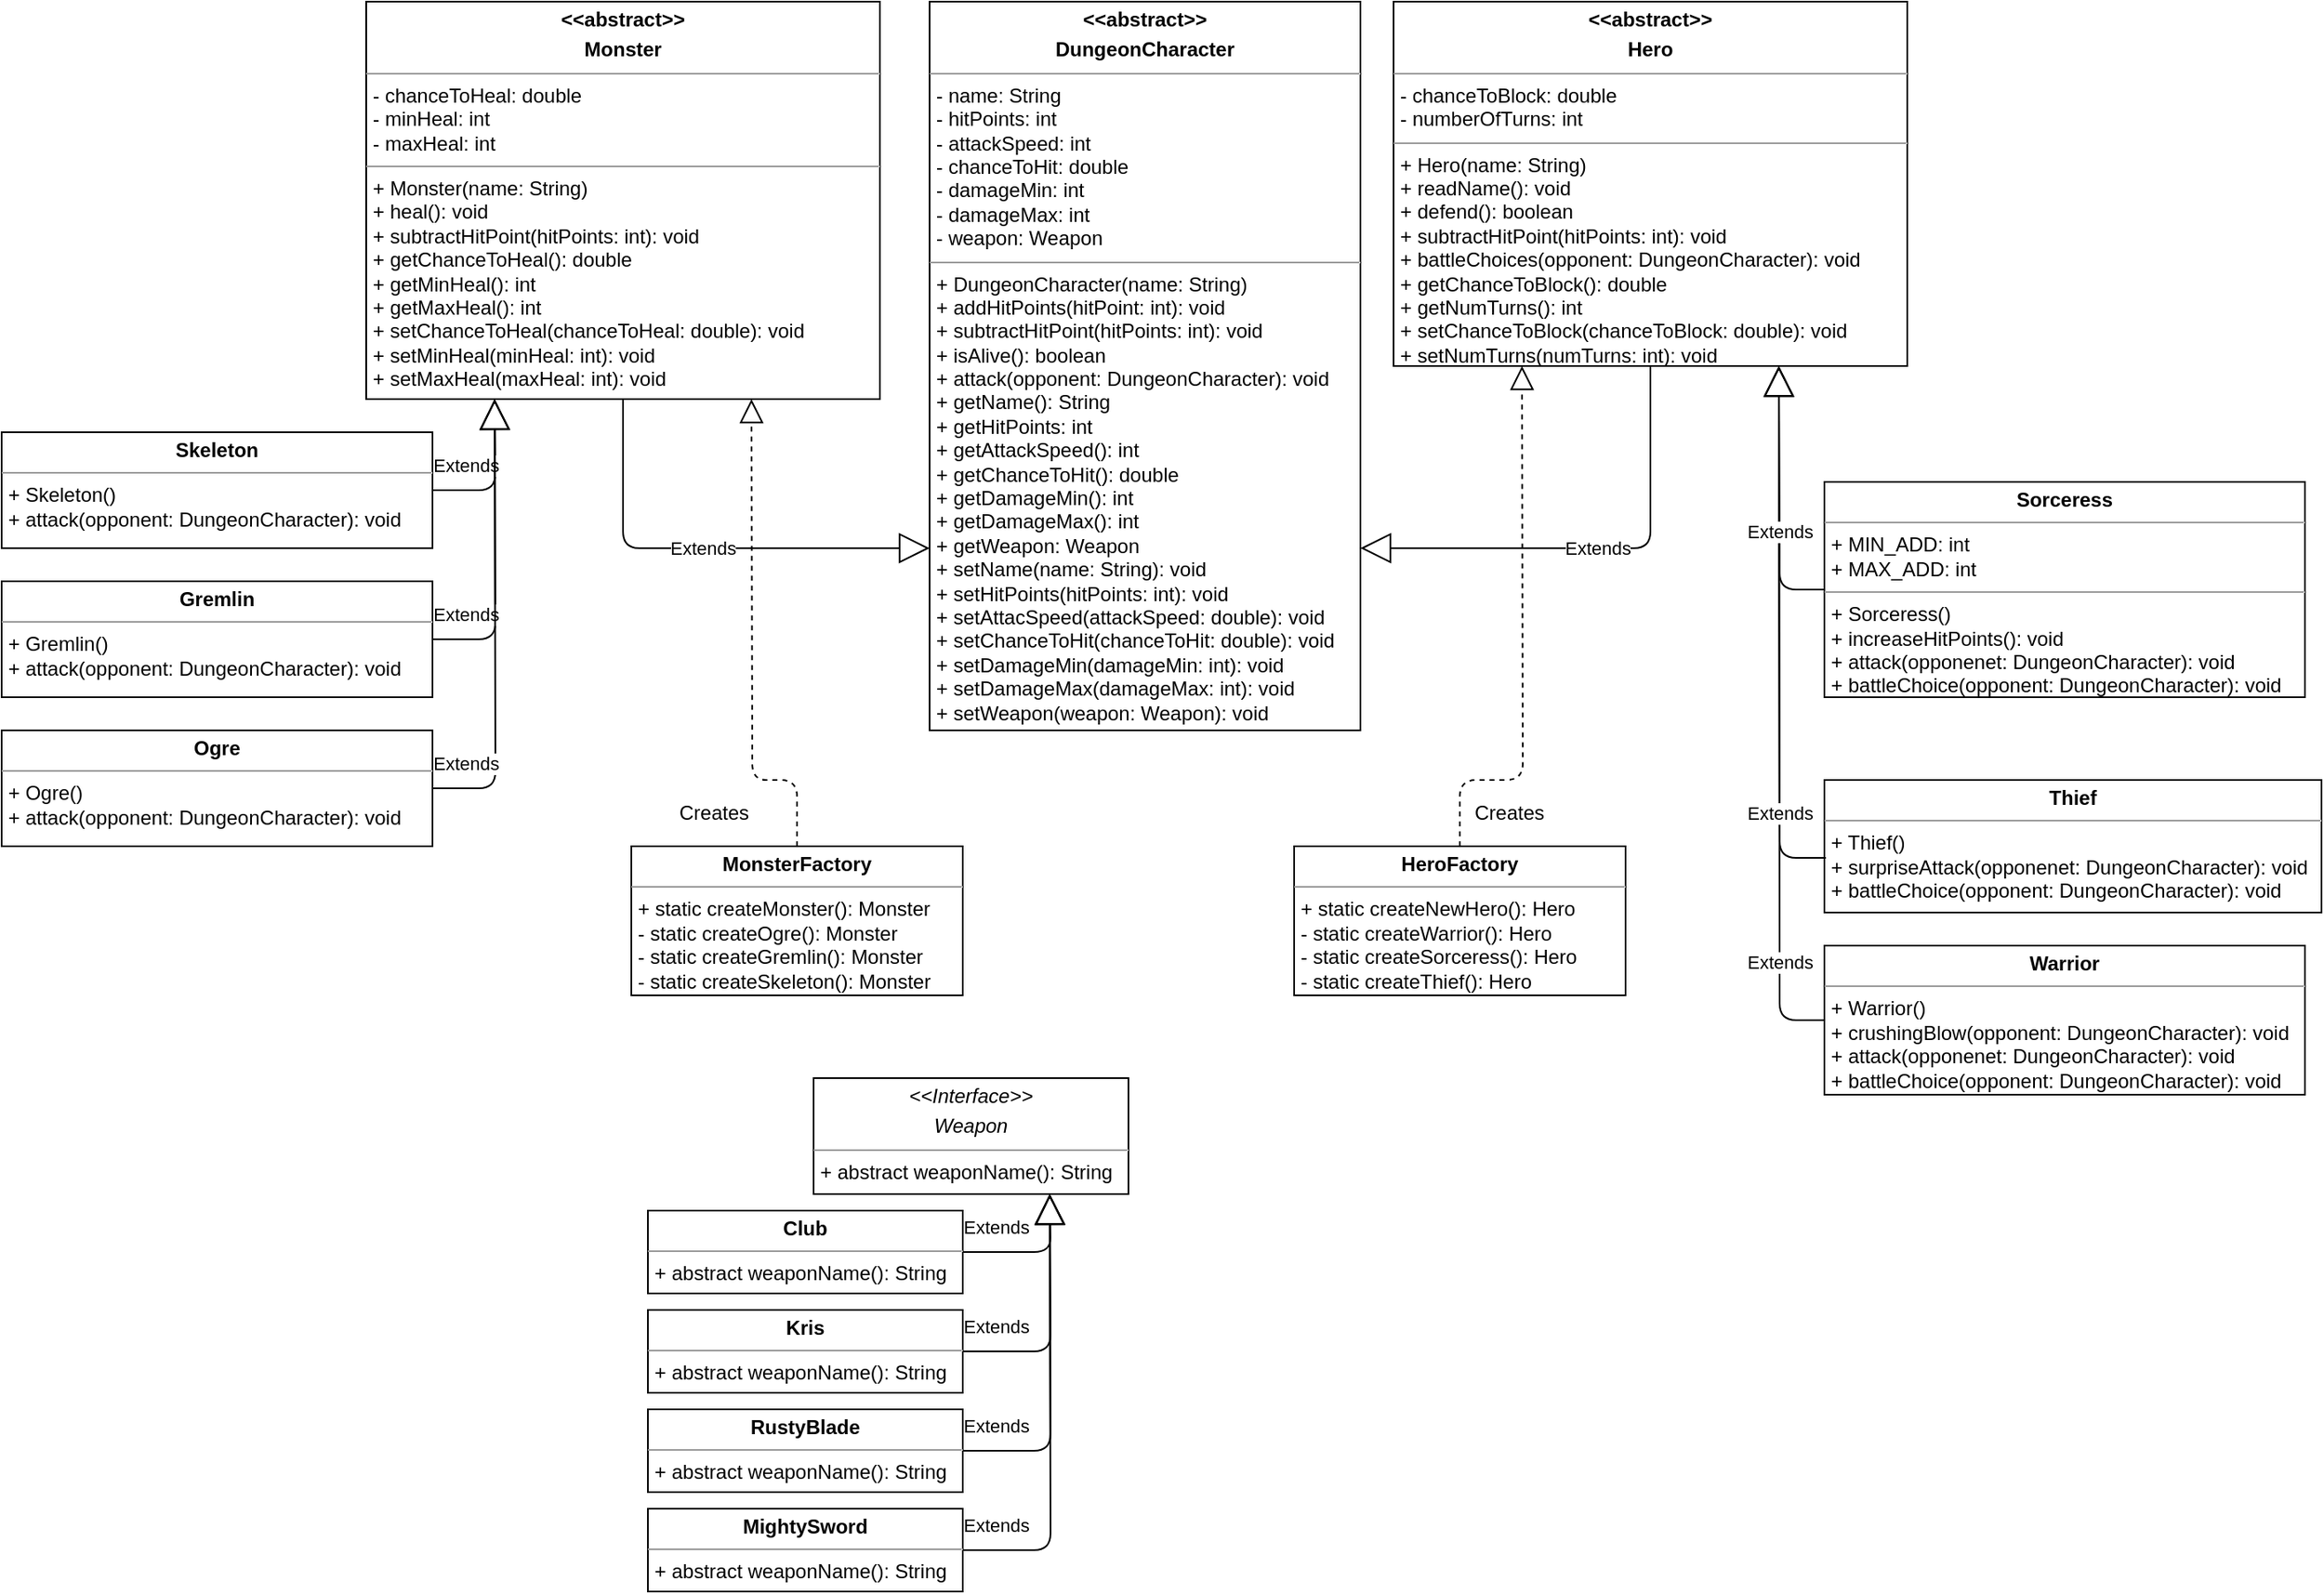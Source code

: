 <mxfile version="13.0.3" type="device"><diagram id="IAG4AaAyW2s66A7S8sgW" name="Page-1"><mxGraphModel dx="2270" dy="1333" grid="1" gridSize="10" guides="1" tooltips="1" connect="1" arrows="1" fold="1" page="1" pageScale="1" pageWidth="850" pageHeight="1100" math="0" shadow="0"><root><mxCell id="0"/><mxCell id="1" parent="0"/><mxCell id="PIc8OaG-9r2EX1-r20yB-1" value="&lt;p style=&quot;margin: 0px ; margin-top: 4px ; text-align: center&quot;&gt;&lt;b&gt;MonsterFactory&lt;br&gt;&lt;/b&gt;&lt;/p&gt;&lt;hr size=&quot;1&quot;&gt;&lt;p style=&quot;margin: 0px ; margin-left: 4px&quot;&gt;+ static createMonster(): Monster&lt;/p&gt;&lt;p style=&quot;margin: 0px ; margin-left: 4px&quot;&gt;- static createOgre(): Monster&lt;/p&gt;&lt;p style=&quot;margin: 0px ; margin-left: 4px&quot;&gt;- static createGremlin(): Monster&lt;/p&gt;&lt;p style=&quot;margin: 0px ; margin-left: 4px&quot;&gt;- static createSkeleton(): Monster&lt;/p&gt;" style="verticalAlign=top;align=left;overflow=fill;fontSize=12;fontFamily=Helvetica;html=1;" vertex="1" parent="1"><mxGeometry x="170" y="520" width="200" height="90" as="geometry"/></mxCell><mxCell id="PIc8OaG-9r2EX1-r20yB-2" value="&lt;p style=&quot;margin: 0px ; margin-top: 4px ; text-align: center&quot;&gt;&lt;b&gt;HeroFactory&lt;br&gt;&lt;/b&gt;&lt;/p&gt;&lt;hr size=&quot;1&quot;&gt;&lt;p style=&quot;margin: 0px ; margin-left: 4px&quot;&gt;+ static createNewHero(): Hero&lt;/p&gt;&lt;p style=&quot;margin: 0px ; margin-left: 4px&quot;&gt;- static createWarrior(): Hero&lt;/p&gt;&lt;p style=&quot;margin: 0px ; margin-left: 4px&quot;&gt;- static createSorceress(): Hero&lt;/p&gt;&lt;p style=&quot;margin: 0px ; margin-left: 4px&quot;&gt;- static createThief(): Hero&lt;/p&gt;" style="verticalAlign=top;align=left;overflow=fill;fontSize=12;fontFamily=Helvetica;html=1;" vertex="1" parent="1"><mxGeometry x="570" y="520" width="200" height="90" as="geometry"/></mxCell><mxCell id="PIc8OaG-9r2EX1-r20yB-3" value="&lt;p style=&quot;margin: 0px ; margin-top: 4px ; text-align: center&quot;&gt;&lt;b&gt;&amp;lt;&amp;lt;abstract&amp;gt;&amp;gt;&lt;/b&gt;&lt;/p&gt;&lt;p style=&quot;margin: 0px ; margin-top: 4px ; text-align: center&quot;&gt;&lt;b&gt;Hero&lt;/b&gt;&lt;/p&gt;&lt;hr size=&quot;1&quot;&gt;&lt;p style=&quot;margin: 0px ; margin-left: 4px&quot;&gt;- chanceToBlock: double&lt;/p&gt;&lt;p style=&quot;margin: 0px ; margin-left: 4px&quot;&gt;- numberOfTurns: int&lt;/p&gt;&lt;hr size=&quot;1&quot;&gt;&lt;p style=&quot;margin: 0px ; margin-left: 4px&quot;&gt;+ Hero(name: String)&lt;/p&gt;&lt;p style=&quot;margin: 0px ; margin-left: 4px&quot;&gt;+ readName(): void&lt;/p&gt;&lt;p style=&quot;margin: 0px ; margin-left: 4px&quot;&gt;+ defend(): boolean&lt;/p&gt;&lt;p style=&quot;margin: 0px ; margin-left: 4px&quot;&gt;+ subtractHitPoint(hitPoints: int): void&lt;/p&gt;&lt;p style=&quot;margin: 0px ; margin-left: 4px&quot;&gt;+ battleChoices(opponent: DungeonCharacter): void&lt;/p&gt;&lt;p style=&quot;margin: 0px ; margin-left: 4px&quot;&gt;+ getChanceToBlock(): double&lt;/p&gt;&lt;p style=&quot;margin: 0px ; margin-left: 4px&quot;&gt;+ getNumTurns(): int&lt;/p&gt;&lt;p style=&quot;margin: 0px ; margin-left: 4px&quot;&gt;+ setChanceToBlock(chanceToBlock: double): void&lt;/p&gt;&lt;p style=&quot;margin: 0px ; margin-left: 4px&quot;&gt;+ setNumTurns(numTurns: int): void&lt;/p&gt;" style="verticalAlign=top;align=left;overflow=fill;fontSize=12;fontFamily=Helvetica;html=1;" vertex="1" parent="1"><mxGeometry x="630" y="10" width="310" height="220" as="geometry"/></mxCell><mxCell id="PIc8OaG-9r2EX1-r20yB-4" value="&lt;p style=&quot;margin: 4px 0px 0px ; text-align: center&quot;&gt;&lt;b&gt;&amp;lt;&amp;lt;abstract&amp;gt;&amp;gt;&lt;/b&gt;&lt;/p&gt;&lt;p style=&quot;margin: 4px 0px 0px ; text-align: center&quot;&gt;&lt;b&gt;Monster&lt;/b&gt;&lt;/p&gt;&lt;hr size=&quot;1&quot;&gt;&lt;p style=&quot;margin: 0px 0px 0px 4px&quot;&gt;- chanceToHeal: double&lt;/p&gt;&lt;p style=&quot;margin: 0px 0px 0px 4px&quot;&gt;- minHeal: int&lt;/p&gt;&lt;p style=&quot;margin: 0px 0px 0px 4px&quot;&gt;- maxHeal: int&lt;/p&gt;&lt;hr size=&quot;1&quot;&gt;&lt;p style=&quot;margin: 0px 0px 0px 4px&quot;&gt;+ Monster(name: String)&lt;/p&gt;&lt;p style=&quot;margin: 0px 0px 0px 4px&quot;&gt;+ heal(): void&lt;/p&gt;&lt;p style=&quot;margin: 0px 0px 0px 4px&quot;&gt;+ subtractHitPoint(hitPoints: int): void&lt;br&gt;&lt;/p&gt;&lt;p style=&quot;margin: 0px 0px 0px 4px&quot;&gt;+ getChanceToHeal(): double&lt;/p&gt;&lt;p style=&quot;margin: 0px 0px 0px 4px&quot;&gt;+ getMinHeal(): int&lt;/p&gt;&lt;p style=&quot;margin: 0px 0px 0px 4px&quot;&gt;+ getMaxHeal(): int&lt;/p&gt;&lt;p style=&quot;margin: 0px 0px 0px 4px&quot;&gt;+ setChanceToHeal(chanceToHeal: double): void&lt;/p&gt;&lt;p style=&quot;margin: 0px 0px 0px 4px&quot;&gt;+ setMinHeal(minHeal: int): void&lt;/p&gt;&lt;p style=&quot;margin: 0px 0px 0px 4px&quot;&gt;+ setMaxHeal(maxHeal: int): void&lt;/p&gt;" style="verticalAlign=top;align=left;overflow=fill;fontSize=12;fontFamily=Helvetica;html=1;" vertex="1" parent="1"><mxGeometry x="10" y="10" width="310" height="240" as="geometry"/></mxCell><mxCell id="PIc8OaG-9r2EX1-r20yB-6" value="" style="endArrow=block;dashed=1;endFill=0;endSize=12;html=1;entryX=0.25;entryY=1;entryDx=0;entryDy=0;exitX=0.5;exitY=0;exitDx=0;exitDy=0;" edge="1" parent="1" source="PIc8OaG-9r2EX1-r20yB-2" target="PIc8OaG-9r2EX1-r20yB-3"><mxGeometry width="160" relative="1" as="geometry"><mxPoint x="500" y="280" as="sourcePoint"/><mxPoint x="440" y="110" as="targetPoint"/><Array as="points"><mxPoint x="670" y="480"/><mxPoint x="708" y="480"/></Array></mxGeometry></mxCell><mxCell id="PIc8OaG-9r2EX1-r20yB-7" value="Creates" style="text;html=1;strokeColor=none;fillColor=none;align=center;verticalAlign=middle;whiteSpace=wrap;rounded=0;" vertex="1" parent="1"><mxGeometry x="200" y="490" width="40" height="20" as="geometry"/></mxCell><mxCell id="PIc8OaG-9r2EX1-r20yB-8" value="Creates" style="text;html=1;strokeColor=none;fillColor=none;align=center;verticalAlign=middle;whiteSpace=wrap;rounded=0;" vertex="1" parent="1"><mxGeometry x="680" y="490" width="40" height="20" as="geometry"/></mxCell><mxCell id="PIc8OaG-9r2EX1-r20yB-10" value="&lt;p style=&quot;margin: 0px ; margin-top: 4px ; text-align: center&quot;&gt;&lt;b&gt;&amp;lt;&amp;lt;abstract&amp;gt;&amp;gt;&lt;/b&gt;&lt;/p&gt;&lt;p style=&quot;margin: 0px ; margin-top: 4px ; text-align: center&quot;&gt;&lt;b&gt;DungeonCharacter&lt;/b&gt;&lt;/p&gt;&lt;hr size=&quot;1&quot;&gt;&lt;p style=&quot;margin: 0px ; margin-left: 4px&quot;&gt;- name: String&lt;/p&gt;&lt;p style=&quot;margin: 0px ; margin-left: 4px&quot;&gt;- hitPoints: int&lt;/p&gt;&lt;p style=&quot;margin: 0px ; margin-left: 4px&quot;&gt;- attackSpeed: int&lt;/p&gt;&lt;p style=&quot;margin: 0px ; margin-left: 4px&quot;&gt;- chanceToHit: double&lt;/p&gt;&lt;p style=&quot;margin: 0px ; margin-left: 4px&quot;&gt;- damageMin: int&lt;/p&gt;&lt;p style=&quot;margin: 0px ; margin-left: 4px&quot;&gt;- damageMax: int&lt;/p&gt;&lt;p style=&quot;margin: 0px ; margin-left: 4px&quot;&gt;- weapon: Weapon&lt;/p&gt;&lt;hr size=&quot;1&quot;&gt;&lt;p style=&quot;margin: 0px ; margin-left: 4px&quot;&gt;+ DungeonCharacter(name: String)&lt;/p&gt;&lt;p style=&quot;margin: 0px ; margin-left: 4px&quot;&gt;+ addHitPoints(hitPoint: int): void&lt;/p&gt;&lt;p style=&quot;margin: 0px ; margin-left: 4px&quot;&gt;+ subtractHitPoint(hitPoints: int): void&lt;/p&gt;&lt;p style=&quot;margin: 0px ; margin-left: 4px&quot;&gt;+ isAlive(): boolean&lt;/p&gt;&lt;p style=&quot;margin: 0px ; margin-left: 4px&quot;&gt;+ attack(opponent: DungeonCharacter): void&lt;/p&gt;&lt;p style=&quot;margin: 0px ; margin-left: 4px&quot;&gt;+ getName(): String&lt;/p&gt;&lt;p style=&quot;margin: 0px ; margin-left: 4px&quot;&gt;+ getHitPoints: int&lt;/p&gt;&lt;p style=&quot;margin: 0px ; margin-left: 4px&quot;&gt;+ getAttackSpeed(): int&lt;/p&gt;&lt;p style=&quot;margin: 0px ; margin-left: 4px&quot;&gt;+ getChanceToHit(): double&lt;/p&gt;&lt;p style=&quot;margin: 0px ; margin-left: 4px&quot;&gt;+ getDamageMin(): int&lt;/p&gt;&lt;p style=&quot;margin: 0px ; margin-left: 4px&quot;&gt;+ getDamageMax(): int&lt;/p&gt;&lt;p style=&quot;margin: 0px ; margin-left: 4px&quot;&gt;+ getWeapon: Weapon&lt;/p&gt;&lt;p style=&quot;margin: 0px ; margin-left: 4px&quot;&gt;+ setName(name: String): void&lt;/p&gt;&lt;p style=&quot;margin: 0px ; margin-left: 4px&quot;&gt;+ setHitPoints(hitPoints: int): void&lt;/p&gt;&lt;p style=&quot;margin: 0px ; margin-left: 4px&quot;&gt;+ setAttacSpeed(attackSpeed: double): void&lt;/p&gt;&lt;p style=&quot;margin: 0px ; margin-left: 4px&quot;&gt;+ setChanceToHit(chanceToHit: double): void&lt;/p&gt;&lt;p style=&quot;margin: 0px ; margin-left: 4px&quot;&gt;+ setDamageMin(damageMin: int): void&lt;/p&gt;&lt;p style=&quot;margin: 0px ; margin-left: 4px&quot;&gt;+ setDamageMax(damageMax: int): void&lt;/p&gt;&lt;p style=&quot;margin: 0px ; margin-left: 4px&quot;&gt;+ setWeapon(weapon: Weapon): void&lt;/p&gt;&lt;p style=&quot;margin: 0px ; margin-left: 4px&quot;&gt;&lt;br&gt;&lt;/p&gt;" style="verticalAlign=top;align=left;overflow=fill;fontSize=12;fontFamily=Helvetica;html=1;" vertex="1" parent="1"><mxGeometry x="350" y="10" width="260" height="440" as="geometry"/></mxCell><mxCell id="PIc8OaG-9r2EX1-r20yB-11" value="" style="endArrow=block;dashed=1;endFill=0;endSize=12;html=1;entryX=0.75;entryY=1;entryDx=0;entryDy=0;exitX=0.5;exitY=0;exitDx=0;exitDy=0;" edge="1" parent="1" source="PIc8OaG-9r2EX1-r20yB-1" target="PIc8OaG-9r2EX1-r20yB-4"><mxGeometry width="160" relative="1" as="geometry"><mxPoint x="40" y="540" as="sourcePoint"/><mxPoint x="187.5" y="250" as="targetPoint"/><Array as="points"><mxPoint x="270" y="480"/><mxPoint x="243" y="480"/></Array></mxGeometry></mxCell><mxCell id="PIc8OaG-9r2EX1-r20yB-13" value="Extends" style="endArrow=block;endSize=16;endFill=0;html=1;entryX=0;entryY=0.75;entryDx=0;entryDy=0;exitX=0.5;exitY=1;exitDx=0;exitDy=0;" edge="1" parent="1" source="PIc8OaG-9r2EX1-r20yB-4" target="PIc8OaG-9r2EX1-r20yB-10"><mxGeometry width="160" relative="1" as="geometry"><mxPoint x="10" y="400" as="sourcePoint"/><mxPoint x="170" y="400" as="targetPoint"/><Array as="points"><mxPoint x="165" y="340"/></Array></mxGeometry></mxCell><mxCell id="PIc8OaG-9r2EX1-r20yB-14" value="Extends" style="endArrow=block;endSize=16;endFill=0;html=1;entryX=1;entryY=0.75;entryDx=0;entryDy=0;exitX=0.5;exitY=1;exitDx=0;exitDy=0;" edge="1" parent="1" source="PIc8OaG-9r2EX1-r20yB-3" target="PIc8OaG-9r2EX1-r20yB-10"><mxGeometry width="160" relative="1" as="geometry"><mxPoint x="780" y="320" as="sourcePoint"/><mxPoint x="965" y="410" as="targetPoint"/><Array as="points"><mxPoint x="785" y="340"/></Array></mxGeometry></mxCell><mxCell id="PIc8OaG-9r2EX1-r20yB-15" value="&lt;p style=&quot;margin: 0px ; margin-top: 4px ; text-align: center&quot;&gt;&lt;b&gt;Sorceress&lt;/b&gt;&lt;/p&gt;&lt;hr size=&quot;1&quot;&gt;&lt;p style=&quot;margin: 0px ; margin-left: 4px&quot;&gt;+ MIN_ADD: int&lt;/p&gt;&lt;p style=&quot;margin: 0px ; margin-left: 4px&quot;&gt;+ MAX_ADD: int&lt;/p&gt;&lt;hr size=&quot;1&quot;&gt;&lt;p style=&quot;margin: 0px ; margin-left: 4px&quot;&gt;+ Sorceress()&lt;/p&gt;&lt;p style=&quot;margin: 0px ; margin-left: 4px&quot;&gt;+ increaseHitPoints(): void&lt;/p&gt;&lt;p style=&quot;margin: 0px ; margin-left: 4px&quot;&gt;+ attack(opponenet: DungeonCharacter): void&lt;/p&gt;&lt;p style=&quot;margin: 0px ; margin-left: 4px&quot;&gt;+ battleChoice(opponent: DungeonCharacter): void&lt;/p&gt;" style="verticalAlign=top;align=left;overflow=fill;fontSize=12;fontFamily=Helvetica;html=1;" vertex="1" parent="1"><mxGeometry x="890" y="300" width="290" height="130" as="geometry"/></mxCell><mxCell id="PIc8OaG-9r2EX1-r20yB-16" value="&lt;p style=&quot;margin: 0px ; margin-top: 4px ; text-align: center&quot;&gt;&lt;b&gt;Warrior&lt;/b&gt;&lt;/p&gt;&lt;hr size=&quot;1&quot;&gt;&lt;p style=&quot;margin: 0px ; margin-left: 4px&quot;&gt;+ Warrior()&lt;/p&gt;&lt;p style=&quot;margin: 0px ; margin-left: 4px&quot;&gt;+ crushingBlow(opponent: DungeonCharacter): void&lt;/p&gt;&lt;p style=&quot;margin: 0px ; margin-left: 4px&quot;&gt;+ attack(opponenet: DungeonCharacter): void&lt;/p&gt;&lt;p style=&quot;margin: 0px ; margin-left: 4px&quot;&gt;+ battleChoice(opponent: DungeonCharacter): void&lt;/p&gt;" style="verticalAlign=top;align=left;overflow=fill;fontSize=12;fontFamily=Helvetica;html=1;" vertex="1" parent="1"><mxGeometry x="890" y="580" width="290" height="90" as="geometry"/></mxCell><mxCell id="PIc8OaG-9r2EX1-r20yB-17" value="&lt;p style=&quot;margin: 0px ; margin-top: 4px ; text-align: center&quot;&gt;&lt;b&gt;Thief&lt;br&gt;&lt;/b&gt;&lt;/p&gt;&lt;hr size=&quot;1&quot;&gt;&lt;p style=&quot;margin: 0px ; margin-left: 4px&quot;&gt;+ Thief()&lt;/p&gt;&lt;p style=&quot;margin: 0px ; margin-left: 4px&quot;&gt;+ surpriseAttack(opponenet: DungeonCharacter): void&lt;/p&gt;&lt;p style=&quot;margin: 0px ; margin-left: 4px&quot;&gt;+ battleChoice(opponent: DungeonCharacter): void&lt;/p&gt;" style="verticalAlign=top;align=left;overflow=fill;fontSize=12;fontFamily=Helvetica;html=1;" vertex="1" parent="1"><mxGeometry x="890" y="480" width="300" height="80" as="geometry"/></mxCell><mxCell id="PIc8OaG-9r2EX1-r20yB-18" value="Extends" style="endArrow=block;endSize=16;endFill=0;html=1;entryX=0.75;entryY=1;entryDx=0;entryDy=0;exitX=0;exitY=0.5;exitDx=0;exitDy=0;" edge="1" parent="1" source="PIc8OaG-9r2EX1-r20yB-16" target="PIc8OaG-9r2EX1-r20yB-3"><mxGeometry x="-0.706" width="160" relative="1" as="geometry"><mxPoint x="863" y="630" as="sourcePoint"/><mxPoint x="830" y="400" as="targetPoint"/><Array as="points"><mxPoint x="863" y="625"/></Array><mxPoint as="offset"/></mxGeometry></mxCell><mxCell id="PIc8OaG-9r2EX1-r20yB-19" value="Extends" style="endArrow=block;endSize=16;endFill=0;html=1;exitX=0.003;exitY=0.588;exitDx=0;exitDy=0;exitPerimeter=0;entryX=0.75;entryY=1;entryDx=0;entryDy=0;" edge="1" parent="1" source="PIc8OaG-9r2EX1-r20yB-17" target="PIc8OaG-9r2EX1-r20yB-3"><mxGeometry x="-0.662" width="160" relative="1" as="geometry"><mxPoint x="827.5" y="655" as="sourcePoint"/><mxPoint x="860" y="230" as="targetPoint"/><Array as="points"><mxPoint x="863" y="527"/></Array><mxPoint as="offset"/></mxGeometry></mxCell><mxCell id="PIc8OaG-9r2EX1-r20yB-20" value="Extends" style="endArrow=block;endSize=16;endFill=0;html=1;entryX=0.75;entryY=1;entryDx=0;entryDy=0;exitX=0;exitY=0.5;exitDx=0;exitDy=0;" edge="1" parent="1" source="PIc8OaG-9r2EX1-r20yB-15" target="PIc8OaG-9r2EX1-r20yB-3"><mxGeometry x="-0.235" width="160" relative="1" as="geometry"><mxPoint x="910" y="645" as="sourcePoint"/><mxPoint x="882.5" y="250" as="targetPoint"/><Array as="points"><mxPoint x="863" y="365"/></Array><mxPoint as="offset"/></mxGeometry></mxCell><mxCell id="PIc8OaG-9r2EX1-r20yB-21" value="&lt;p style=&quot;margin: 0px ; margin-top: 4px ; text-align: center&quot;&gt;&lt;b&gt;Ogre&lt;/b&gt;&lt;/p&gt;&lt;hr size=&quot;1&quot;&gt;&lt;p style=&quot;margin: 0px ; margin-left: 4px&quot;&gt;+ Ogre()&lt;/p&gt;&lt;p style=&quot;margin: 0px ; margin-left: 4px&quot;&gt;+ attack(opponent: DungeonCharacter): void&lt;/p&gt;" style="verticalAlign=top;align=left;overflow=fill;fontSize=12;fontFamily=Helvetica;html=1;" vertex="1" parent="1"><mxGeometry x="-210" y="450" width="260" height="70" as="geometry"/></mxCell><mxCell id="PIc8OaG-9r2EX1-r20yB-22" value="&lt;p style=&quot;margin: 0px ; margin-top: 4px ; text-align: center&quot;&gt;&lt;b&gt;Gremlin&lt;br&gt;&lt;/b&gt;&lt;/p&gt;&lt;hr size=&quot;1&quot;&gt;&lt;p style=&quot;margin: 0px ; margin-left: 4px&quot;&gt;+ Gremlin()&lt;/p&gt;&lt;p style=&quot;margin: 0px ; margin-left: 4px&quot;&gt;+ attack(opponent: DungeonCharacter): void&lt;/p&gt;" style="verticalAlign=top;align=left;overflow=fill;fontSize=12;fontFamily=Helvetica;html=1;" vertex="1" parent="1"><mxGeometry x="-210" y="360" width="260" height="70" as="geometry"/></mxCell><mxCell id="PIc8OaG-9r2EX1-r20yB-23" value="&lt;p style=&quot;margin: 0px ; margin-top: 4px ; text-align: center&quot;&gt;&lt;b&gt;Skeleton&lt;br&gt;&lt;/b&gt;&lt;/p&gt;&lt;hr size=&quot;1&quot;&gt;&lt;p style=&quot;margin: 0px ; margin-left: 4px&quot;&gt;+ Skeleton()&lt;/p&gt;&lt;p style=&quot;margin: 0px ; margin-left: 4px&quot;&gt;+ attack(opponent: DungeonCharacter): void&lt;/p&gt;" style="verticalAlign=top;align=left;overflow=fill;fontSize=12;fontFamily=Helvetica;html=1;" vertex="1" parent="1"><mxGeometry x="-210" y="270" width="260" height="70" as="geometry"/></mxCell><mxCell id="PIc8OaG-9r2EX1-r20yB-24" value="Extends" style="endArrow=block;endSize=16;endFill=0;html=1;entryX=0.25;entryY=1;entryDx=0;entryDy=0;exitX=1;exitY=0.5;exitDx=0;exitDy=0;" edge="1" parent="1" source="PIc8OaG-9r2EX1-r20yB-23" target="PIc8OaG-9r2EX1-r20yB-4"><mxGeometry x="0.143" y="18" width="160" relative="1" as="geometry"><mxPoint x="88" y="340" as="sourcePoint"/><mxPoint x="130" y="640" as="targetPoint"/><Array as="points"><mxPoint x="88" y="305"/></Array><mxPoint as="offset"/></mxGeometry></mxCell><mxCell id="PIc8OaG-9r2EX1-r20yB-25" value="Extends" style="endArrow=block;endSize=16;endFill=0;html=1;entryX=0.25;entryY=1;entryDx=0;entryDy=0;exitX=1;exitY=0.5;exitDx=0;exitDy=0;" edge="1" parent="1" source="PIc8OaG-9r2EX1-r20yB-22" target="PIc8OaG-9r2EX1-r20yB-4"><mxGeometry x="-0.781" y="15" width="160" relative="1" as="geometry"><mxPoint x="60" y="315" as="sourcePoint"/><mxPoint x="97.5" y="260" as="targetPoint"/><Array as="points"><mxPoint x="88" y="395"/></Array><mxPoint as="offset"/></mxGeometry></mxCell><mxCell id="PIc8OaG-9r2EX1-r20yB-26" value="Extends" style="endArrow=block;endSize=16;endFill=0;html=1;entryX=0.25;entryY=1;entryDx=0;entryDy=0;exitX=1;exitY=0.5;exitDx=0;exitDy=0;" edge="1" parent="1" source="PIc8OaG-9r2EX1-r20yB-21" target="PIc8OaG-9r2EX1-r20yB-4"><mxGeometry x="-0.854" y="15" width="160" relative="1" as="geometry"><mxPoint x="70" y="325" as="sourcePoint"/><mxPoint x="107.5" y="270" as="targetPoint"/><Array as="points"><mxPoint x="88" y="485"/></Array><mxPoint as="offset"/></mxGeometry></mxCell><mxCell id="PIc8OaG-9r2EX1-r20yB-30" value="&lt;p style=&quot;margin: 0px ; margin-top: 4px ; text-align: center&quot;&gt;&lt;i&gt;&amp;lt;&amp;lt;Interface&amp;gt;&amp;gt;&lt;/i&gt;&lt;/p&gt;&lt;p style=&quot;margin: 0px ; margin-top: 4px ; text-align: center&quot;&gt;&lt;i&gt;Weapon&lt;/i&gt;&lt;/p&gt;&lt;hr size=&quot;1&quot;&gt;&lt;p style=&quot;margin: 0px ; margin-left: 4px&quot;&gt;+ abstract weaponName(): String&lt;/p&gt;" style="verticalAlign=top;align=left;overflow=fill;fontSize=12;fontFamily=Helvetica;html=1;" vertex="1" parent="1"><mxGeometry x="280" y="660" width="190" height="70" as="geometry"/></mxCell><mxCell id="PIc8OaG-9r2EX1-r20yB-31" value="&lt;p style=&quot;margin: 0px ; margin-top: 4px ; text-align: center&quot;&gt;&lt;span&gt;&lt;b&gt;Club&lt;/b&gt;&lt;/span&gt;&lt;br&gt;&lt;/p&gt;&lt;hr size=&quot;1&quot;&gt;&lt;p style=&quot;margin: 0px ; margin-left: 4px&quot;&gt;+ abstract weaponName(): String&lt;/p&gt;" style="verticalAlign=top;align=left;overflow=fill;fontSize=12;fontFamily=Helvetica;html=1;" vertex="1" parent="1"><mxGeometry x="180" y="740" width="190" height="50" as="geometry"/></mxCell><mxCell id="PIc8OaG-9r2EX1-r20yB-32" value="&lt;p style=&quot;margin: 0px ; margin-top: 4px ; text-align: center&quot;&gt;&lt;b&gt;Kris&lt;/b&gt;&lt;/p&gt;&lt;hr size=&quot;1&quot;&gt;&lt;p style=&quot;margin: 0px ; margin-left: 4px&quot;&gt;+ abstract weaponName(): String&lt;/p&gt;" style="verticalAlign=top;align=left;overflow=fill;fontSize=12;fontFamily=Helvetica;html=1;" vertex="1" parent="1"><mxGeometry x="180" y="800" width="190" height="50" as="geometry"/></mxCell><mxCell id="PIc8OaG-9r2EX1-r20yB-33" value="&lt;p style=&quot;margin: 0px ; margin-top: 4px ; text-align: center&quot;&gt;&lt;span&gt;&lt;b&gt;RustyBlade&lt;/b&gt;&lt;/span&gt;&lt;br&gt;&lt;/p&gt;&lt;hr size=&quot;1&quot;&gt;&lt;p style=&quot;margin: 0px ; margin-left: 4px&quot;&gt;+ abstract weaponName(): String&lt;/p&gt;" style="verticalAlign=top;align=left;overflow=fill;fontSize=12;fontFamily=Helvetica;html=1;" vertex="1" parent="1"><mxGeometry x="180" y="860" width="190" height="50" as="geometry"/></mxCell><mxCell id="PIc8OaG-9r2EX1-r20yB-34" value="&lt;p style=&quot;margin: 0px ; margin-top: 4px ; text-align: center&quot;&gt;&lt;span&gt;&lt;b&gt;MightySword&lt;/b&gt;&lt;/span&gt;&lt;br&gt;&lt;/p&gt;&lt;hr size=&quot;1&quot;&gt;&lt;p style=&quot;margin: 0px ; margin-left: 4px&quot;&gt;+ abstract weaponName(): String&lt;/p&gt;" style="verticalAlign=top;align=left;overflow=fill;fontSize=12;fontFamily=Helvetica;html=1;" vertex="1" parent="1"><mxGeometry x="180" y="920" width="190" height="50" as="geometry"/></mxCell><mxCell id="PIc8OaG-9r2EX1-r20yB-35" value="Extends" style="endArrow=block;endSize=16;endFill=0;html=1;entryX=0.75;entryY=1;entryDx=0;entryDy=0;exitX=1;exitY=0.5;exitDx=0;exitDy=0;" edge="1" parent="1" source="PIc8OaG-9r2EX1-r20yB-31" target="PIc8OaG-9r2EX1-r20yB-30"><mxGeometry x="0.556" y="33" width="160" relative="1" as="geometry"><mxPoint x="400" y="920" as="sourcePoint"/><mxPoint x="560" y="920" as="targetPoint"/><Array as="points"><mxPoint x="423" y="765"/></Array><mxPoint as="offset"/></mxGeometry></mxCell><mxCell id="PIc8OaG-9r2EX1-r20yB-36" value="Extends" style="endArrow=block;endSize=16;endFill=0;html=1;entryX=0.75;entryY=1;entryDx=0;entryDy=0;exitX=1;exitY=0.5;exitDx=0;exitDy=0;" edge="1" parent="1" source="PIc8OaG-9r2EX1-r20yB-32" target="PIc8OaG-9r2EX1-r20yB-30"><mxGeometry x="-0.079" y="33" width="160" relative="1" as="geometry"><mxPoint x="380" y="825" as="sourcePoint"/><mxPoint x="432.5" y="790" as="targetPoint"/><Array as="points"><mxPoint x="423" y="825"/></Array><mxPoint as="offset"/></mxGeometry></mxCell><mxCell id="PIc8OaG-9r2EX1-r20yB-37" value="Extends" style="endArrow=block;endSize=16;endFill=0;html=1;entryX=0.75;entryY=1;entryDx=0;entryDy=0;exitX=1;exitY=0.5;exitDx=0;exitDy=0;" edge="1" parent="1" source="PIc8OaG-9r2EX1-r20yB-33" target="PIc8OaG-9r2EX1-r20yB-30"><mxGeometry x="-0.345" y="33" width="160" relative="1" as="geometry"><mxPoint x="380" y="895" as="sourcePoint"/><mxPoint x="432.5" y="860" as="targetPoint"/><Array as="points"><mxPoint x="423" y="885"/></Array><mxPoint as="offset"/></mxGeometry></mxCell><mxCell id="PIc8OaG-9r2EX1-r20yB-38" value="Extends" style="endArrow=block;endSize=16;endFill=0;html=1;entryX=0.75;entryY=1;entryDx=0;entryDy=0;exitX=1;exitY=0.5;exitDx=0;exitDy=0;" edge="1" parent="1" source="PIc8OaG-9r2EX1-r20yB-34" target="PIc8OaG-9r2EX1-r20yB-30"><mxGeometry x="-0.851" y="15" width="160" relative="1" as="geometry"><mxPoint x="380" y="955" as="sourcePoint"/><mxPoint x="432.5" y="920" as="targetPoint"/><Array as="points"><mxPoint x="423" y="945"/></Array><mxPoint as="offset"/></mxGeometry></mxCell></root></mxGraphModel></diagram></mxfile>